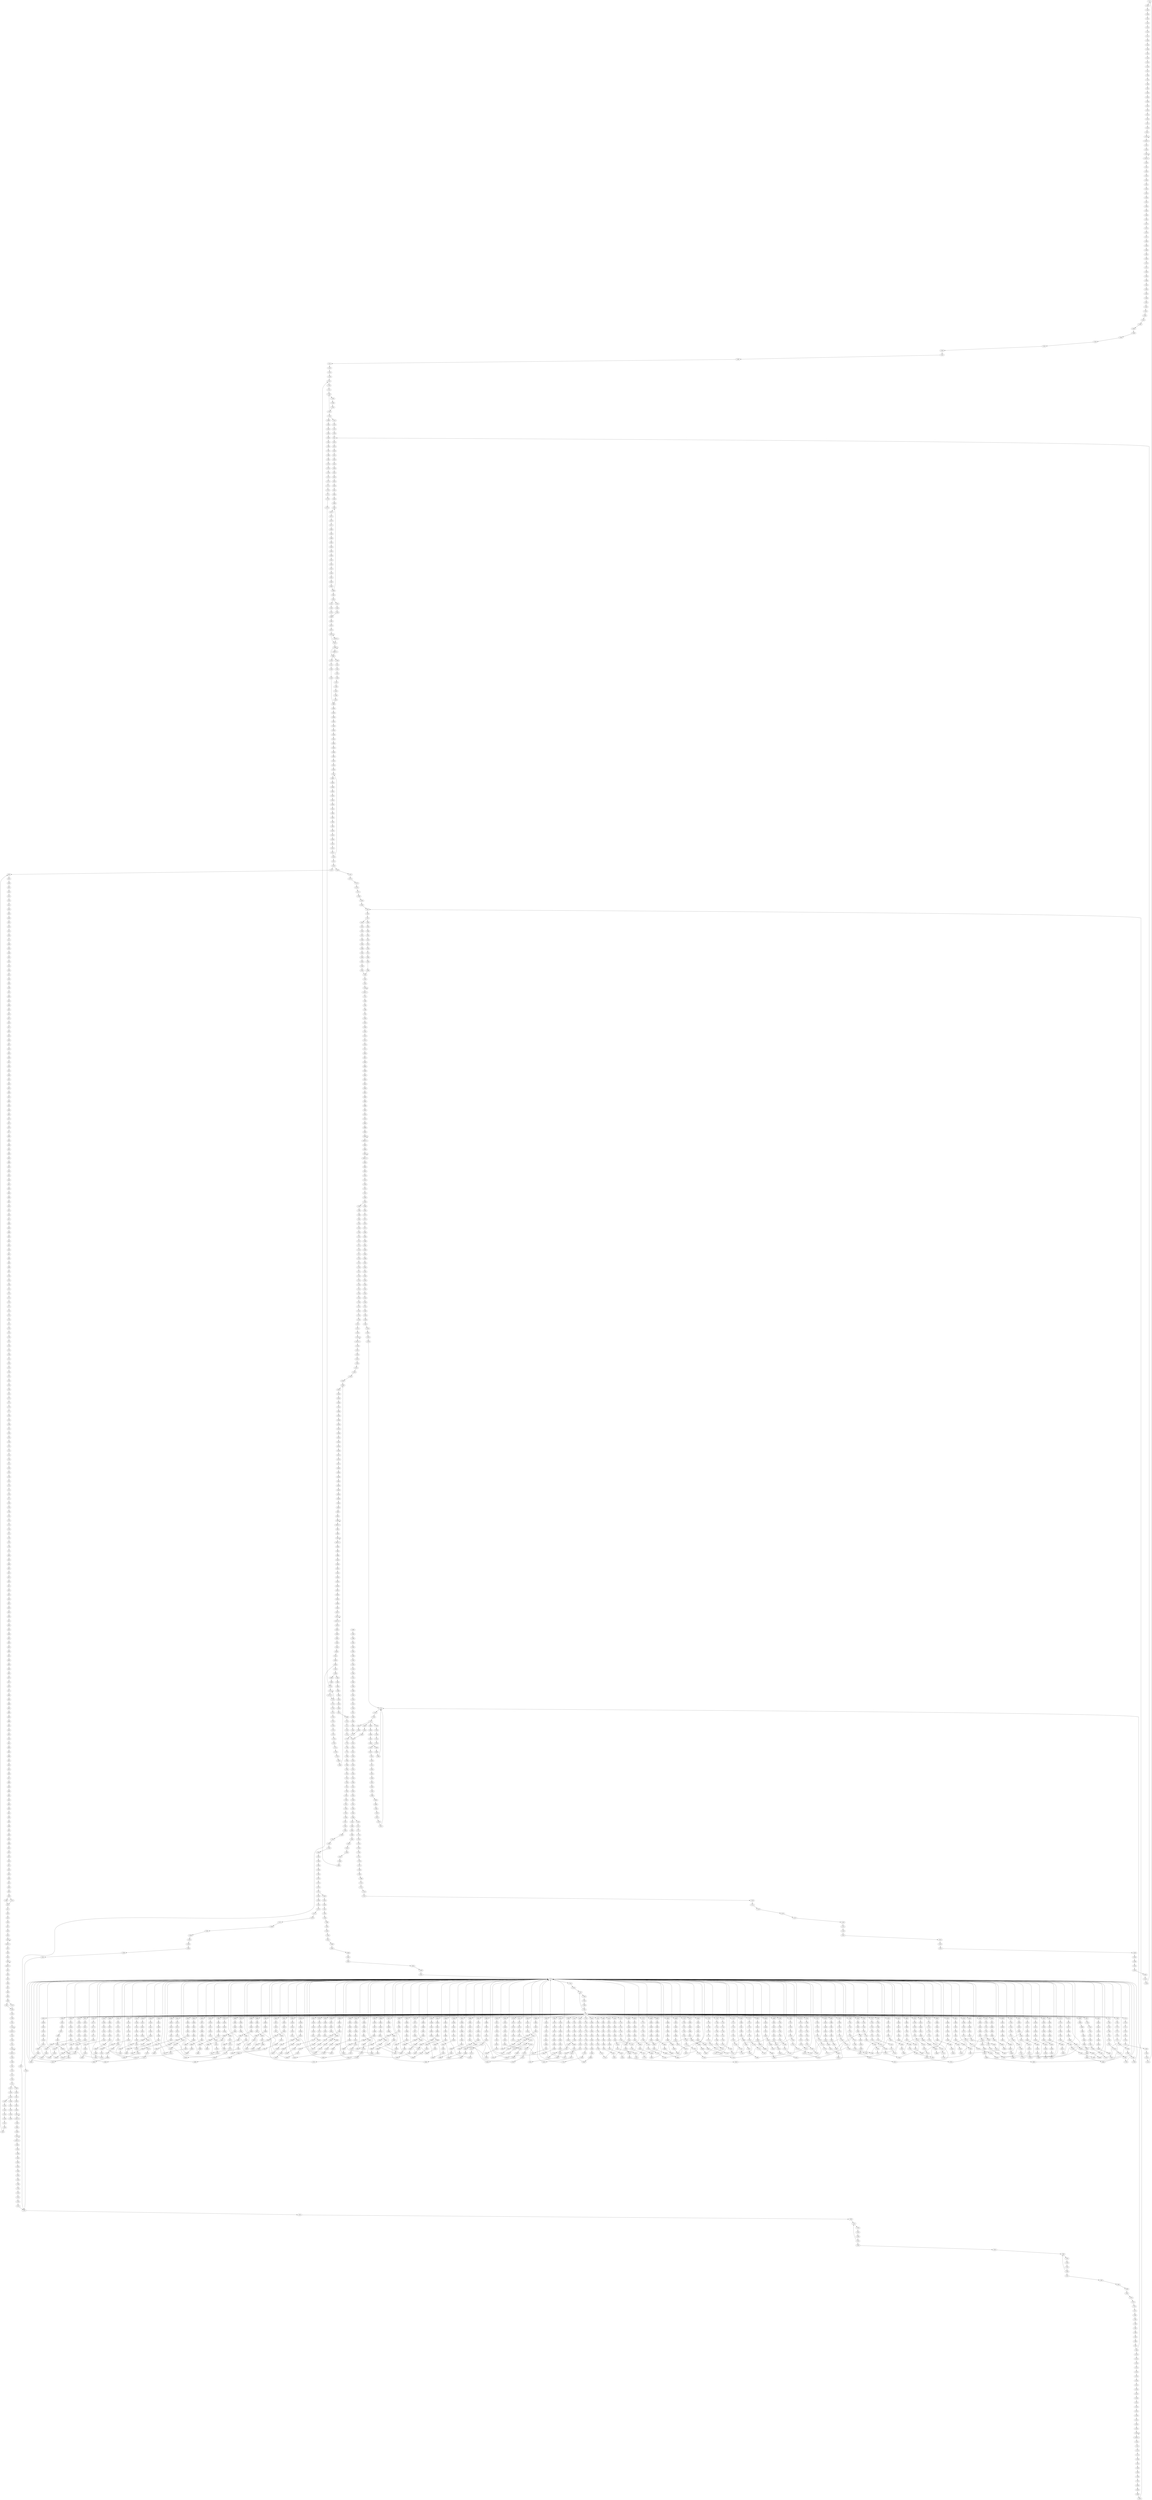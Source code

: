 digraph G {
"11aac" -> "11ab0"
"11ab0" -> "11ab4"
"11ab4" -> "11ab8"
"11ab8" -> "11abc"
"11abc" -> "11ac0"
"11ac0" -> "11ac4"
"11ac4" -> "11ac8"
"11ac8" -> "11acc"
"11acc" -> "11ad0"
"11ad0" -> "11ad4"
"11ad4" -> "11ad8"
"11ad8" -> "11adc"
"11adc" -> "11ae0"
"11ae0" -> "11ae4"
"11ae4" -> "11ae8"
"11ae8" -> "11aec"
"11aec" -> "11af0"
"11af0" -> "11af4"
"11af4" -> "11af8"
"11af8" -> "11afc"
"11afc" -> "11b00"
"11b00" -> "11b04"
"11b04" -> "11b08"
"11b08" -> "11b0c"
"11b0c" -> "11b10"
"11b10" -> "11b14"
"11b14" -> "11b18"
"11b18" -> "11b1c"
"11b1c" -> "11b20"
"11b20" -> "11b24"
"11b24" -> "11b28"
"11b28+2" -> "11b2c"
"11b28" -> "11b28"
"11b28" -> "11b28+2"
"11b2c" -> "11b30"
"11b30" -> "11b34"
"11b34+2" -> "11b38"
"11b34" -> "11b34"
"11b34" -> "11b34+2"
"11b38" -> "11b3c"
"11b3c" -> "11b40"
"11b40" -> "11b44"
"11b44" -> "11b48"
"11b48" -> "11b4c"
"11b4c" -> "11b50"
"11b50" -> "11b54"
"11b54" -> "11b58"
"11b58" -> "11b5c"
"11b5c" -> "11b60"
"11b60" -> "11b64"
"11b64" -> "11b68"
"11b68" -> "11b6c"
"11b6c" -> "11b70"
"11b70" -> "11b74"
"11b74" -> "11b78"
"11b78" -> "11b7c"
"11b7c" -> "11b80"
"11b80" -> "11b84"
"11b84" -> "11b88"
"11b88" -> "11b8c"
"11b8c" -> "11b90"
"11b90" -> "11e18"
"11c0c" -> "11c10"
"11c10" -> "11c14"
"11c14" -> "125e8"
"11c18" -> "11c1c"
"11c1c" -> "11c20"
"11c20" -> "11c24"
"11c24" -> "12420"
"11c28" -> "11c2c"
"11c2c" -> "17c1c"
"11c30" -> "11c34"
"11c34" -> "11c38"
"11c38" -> "11c3c"
"11c3c" -> "11c40"
"11c40" -> "125c0"
"11c44" -> "11c48"
"11c48" -> "15e2c"
"11c4c" -> "11c50"
"11c50" -> "11c54"
"11c54" -> "15d68"
"11c58" -> "11c5c"
"11c5c" -> "11c60"
"11c60" -> "11c64"
"11c64" -> "15d8c"
"11c68" -> "11c6c"
"11c6c" -> "12270"
"11c90" -> "11c94"
"11c94" -> "11c98"
"11c98" -> "11c9c"
"11c9c" -> "11ca0"
"11ca0+2" -> "11ca4"
"11ca0" -> "11ca0"
"11ca0" -> "11ca0+2"
"11ca4" -> "11ca8"
"11ca8" -> "11cac"
"11cac" -> "11cb0"
"11cb0+2" -> "11cb4"
"11cb0" -> "11cb0"
"11cb0" -> "11cb0+2"
"11cb4" -> "11cb8"
"11cb8" -> "11cbc"
"11cbc" -> "11cc0"
"11cc0" -> "11cc4"
"11cc4" -> "11cc8"
"11cc8" -> "11ccc"
"11ccc" -> "11e7c"
"11ccc" -> "11f00"
"11d80" -> "11d84"
"11d84" -> "11d88"
"11d88" -> "11d8c"
"11d8c" -> "11d90"
"11d90" -> "11d94"
"11d94" -> "11d98"
"11d98" -> "11d9c"
"11d9c" -> "11da0"
"11da0" -> "11da4"
"11da4" -> "11da8"
"11da8" -> "11dac"
"11dac" -> "11db0"
"11db0" -> "11db4"
"11db4" -> "11db8"
"11db8" -> "11dbc"
"11dbc" -> "11dc0"
"11dc0" -> "11dc4"
"11dc4" -> "11dc8"
"11dc8" -> "11dcc"
"11dcc" -> "11dd0"
"11dd0" -> "11dd4"
"11dd4" -> "11dd8"
"11dd8" -> "11ddc"
"11ddc" -> "177ec"
"11de0" -> "11de4"
"11de4" -> "11de8"
"11de8" -> "11dec"
"11dec" -> "11df0"
"11df0" -> "11df4"
"11df4" -> "11df8"
"11df8" -> "11dfc"
"11dfc" -> "11e00"
"11e00" -> "11e04"
"11e04" -> "15ecc"
"11e08" -> "11e0c"
"11e0c" -> "11e10"
"11e10" -> "11e14"
"11e14" -> "11aac"
"11e18" -> "1247c"
"11e1c" -> "11e20"
"11e20" -> "11e24"
"11e24" -> "11e28"
"11e28" -> "175c4"
"11e2c" -> "11e30"
"11e30" -> "11e34"
"11e34" -> "11e38"
"11e38" -> "15e2c"
"11e3c" -> "11e40"
"11e40" -> "11e44"
"11e44" -> "15d68"
"11e48" -> "11e4c"
"11e4c" -> "11e50"
"11e50" -> "11e54"
"11e54" -> "11e58"
"11e58" -> "11e5c"
"11e5c" -> "11e60"
"11e60" -> "11e64"
"11e64" -> "11e68"
"11e68" -> "11e6c"
"11e6c" -> "15d8c"
"11e70" -> "a590"
"11e74" -> "ee18"
"11e78" -> "11c90"
"11e7c" -> "11e80"
"11e80" -> "11e84"
"11e84" -> "11e88"
"11e84" -> "11ed8"
"11e88" -> "11e8c"
"11e8c" -> "11e90"
"11e90" -> "11e94"
"11e94" -> "11e98"
"11ed8" -> "11edc"
"11edc" -> "11ee0"
"11ee0" -> "11ee4"
"11ee4" -> "11ee8"
"11ee8" -> "11eec"
"11eec" -> "11ef0"
"11ef0" -> "11ef4"
"11ef4" -> "a590"
"11ef8" -> "ee18"
"11efc" -> "11c90"
"11f00" -> "12d18"
"11f04" -> "11f08"
"11f08" -> "11f0c"
"11f0c" -> "11f10"
"11f10" -> "11f14"
"11f14" -> "11f18"
"11f18" -> "11f1c"
"11f1c" -> "11f20"
"11f20" -> "11f24"
"11f24" -> "11f28"
"11f28" -> "11f2c"
"11f2c" -> "11f30"
"11f30" -> "11f34"
"11f34" -> "11f38"
"11f38" -> "11f3c"
"11f3c" -> "11f2c"
"11f3c" -> "11f40"
"11f40" -> "11f44"
"11f44" -> "11f48"
"11f48" -> "11f4c"
"11f4c" -> "11f50"
"11f50" -> "11f54"
"11f54" -> "11f58"
"11f58" -> "11f48"
"11f58" -> "11f5c"
"11f5c" -> "11f60"
"11f60" -> "11f64"
"11f64" -> "11f68"
"11f68" -> "11f6c"
"11f6c" -> "11f70"
"11f70" -> "11f74"
"11f74" -> "11f78"
"11f78" -> "11f7c"
"11f7c" -> "11f80"
"11f80" -> "11f84"
"11f84" -> "11f88"
"11f88" -> "11f8c"
"11f8c" -> "11f90"
"11f90" -> "11f94"
"11f94" -> "11f98"
"11f98" -> "11f9c"
"11f9c" -> "11fa0"
"11fa0" -> "11fa4"
"11fa0" -> "12220"
"11fa4" -> "11fa8"
"11fa8" -> "11fac"
"11fac" -> "11fb0"
"11fac" -> "120c0"
"11fb0" -> "11fb4"
"11fb4" -> "11fb8"
"11fb8" -> "11fbc"
"11fbc" -> "11fc0"
"11fc0" -> "11fc4"
"11fc4" -> "11fc8"
"11fc8" -> "11fcc"
"11fcc" -> "11fd0"
"11fd0" -> "11fd4"
"11fd4" -> "11fd8"
"11fd8" -> "11fdc"
"11fdc" -> "11fe0"
"11fe0" -> "11fe4"
"11fe4" -> "11fe8"
"11fe8+2" -> "11fec"
"11fe8" -> "11fe8"
"11fe8" -> "11fe8+2"
"11fec" -> "11ff0"
"11ff0" -> "11ff4"
"11ff4" -> "11ff8"
"11ff8" -> "11ffc"
"11ffc" -> "12000"
"12000" -> "12004"
"12004" -> "12008"
"12008" -> "1200c"
"1200c" -> "12010"
"12010" -> "12014"
"12014" -> "12018"
"12018" -> "1201c"
"1201c" -> "180c8"
"12020" -> "12024"
"12024" -> "12028"
"12028" -> "1202c"
"1202c" -> "1205c"
"1205c" -> "12060"
"12060" -> "12064"
"12064" -> "12068"
"12064" -> "120f0"
"12068" -> "1206c"
"1206c" -> "12070"
"12070" -> "12074"
"12074" -> "12078"
"12078" -> "1207c"
"1207c" -> "12080"
"12080" -> "12084"
"12084" -> "12088"
"12088" -> "1208c"
"1208c" -> "12090"
"12090" -> "12094"
"12094" -> "12098"
"12098" -> "1209c"
"1209c" -> "120a0"
"120a0" -> "1228c"
"120c0" -> "120c4"
"120c4" -> "120c8"
"120c8" -> "120cc"
"120cc" -> "120d0"
"120d0" -> "120d4"
"120d4" -> "120d8"
"120d8" -> "120dc"
"120dc" -> "120e0"
"120e0" -> "120e4"
"120e4" -> "120e8"
"120e8" -> "120ec"
"120ec" -> "11fdc"
"120f0" -> "120f4"
"120f4" -> "120f8"
"120f8" -> "120fc"
"120fc" -> "12100"
"12100" -> "12104"
"12104" -> "12108"
"12108" -> "1210c"
"1210c" -> "12110"
"12110" -> "12114"
"12114" -> "12118"
"12118" -> "1211c"
"1211c" -> "12120"
"12120" -> "12124"
"12124" -> "12128"
"12128" -> "1212c"
"1212c" -> "12130"
"12130" -> "12134"
"12134" -> "12138"
"12138" -> "1213c"
"1213c" -> "12140"
"12140" -> "12144"
"12144" -> "12148"
"12148" -> "1214c"
"1214c" -> "12150"
"12150" -> "12154"
"12154" -> "12158"
"12158" -> "1215c"
"1215c" -> "1231c"
"12220" -> "12224"
"12224" -> "12228"
"12228" -> "1222c"
"1222c" -> "12230"
"12230" -> "12234"
"12234" -> "12238"
"12238" -> "1223c"
"1223c" -> "12240"
"12240" -> "12244"
"12244" -> "12248"
"12248" -> "1224c"
"1224c" -> "12250"
"12250" -> "12254"
"12254" -> "12258"
"12258" -> "1225c"
"1225c" -> "12260"
"12260" -> "12264"
"12264" -> "12268"
"12268+2" -> "1226c"
"12268" -> "12268"
"12268" -> "12268+2"
"1226c" -> "11c0c"
"12270" -> "12274"
"12274" -> "12278"
"12278" -> "1227c"
"1227c" -> "12280"
"12280" -> "12284"
"12284" -> "12288"
"12288" -> "11fa4"
"1228c" -> "12290"
"12290" -> "12294"
"12294" -> "12298"
"12298" -> "1229c"
"1229c" -> "122a0"
"122a0" -> "122a4"
"122a4" -> "122a8"
"122a8" -> "122ac"
"122ac" -> "122b0"
"122b0" -> "122b4"
"122b4" -> "122b8"
"122b8" -> "122bc"
"122bc" -> "122c0"
"122c0" -> "12350"
"1231c" -> "12320"
"12320" -> "12324"
"12324+2" -> "12328"
"12324" -> "12324"
"12324" -> "12324+2"
"12328" -> "1232c"
"1232c" -> "12330"
"12330" -> "12334"
"12334" -> "12338"
"12338" -> "1233c"
"1233c" -> "12340"
"12340" -> "12344"
"12344" -> "12348"
"12348" -> "1b398"
"1234c" -> "11f20"
"12350" -> "12354"
"12354" -> "12358"
"12358" -> "17530"
"1235c" -> "12360"
"12360" -> "177ec"
"12364" -> "12368"
"12368" -> "1236c"
"1236c" -> "12370"
"12370" -> "12374"
"12374" -> "12378"
"12378" -> "1237c"
"1237c" -> "12380"
"12380" -> "12384"
"12384" -> "12388"
"12388" -> "1238c"
"1238c" -> "12390"
"12390" -> "12394"
"12394" -> "12398"
"12398" -> "1239c"
"1239c" -> "123a0"
"123a0" -> "11f20"
"12420" -> "12424"
"12424" -> "12428"
"12428" -> "1242c"
"1242c" -> "12430"
"12430" -> "12434"
"12434" -> "12438"
"12438" -> "1243c"
"1243c" -> "12440"
"12440" -> "12444"
"12444" -> "12448"
"12448" -> "1244c"
"1244c" -> "12450"
"12450" -> "12454"
"12454" -> "12458"
"12458" -> "1245c"
"1245c" -> "12460"
"12460" -> "12464"
"12464" -> "12468"
"12468" -> "11c28"
"12468" -> "126ac"
"1247c" -> "12480"
"12480" -> "12484"
"12484" -> "12488"
"12488" -> "1248c"
"1248c" -> "12490"
"12490" -> "12494"
"12494" -> "12498"
"12498" -> "1249c"
"1249c" -> "124a0"
"124a0" -> "124a4"
"124a4" -> "124a8"
"124a8" -> "124ac"
"124ac" -> "124b0"
"124b0" -> "124b4"
"124b4" -> "124b8"
"124b8" -> "124bc"
"124bc" -> "124c0"
"124c0" -> "124c4"
"124c4" -> "124c8"
"124c8" -> "124cc"
"124cc" -> "124d0"
"124d0" -> "11e1c"
"125c0" -> "125c4"
"125c4" -> "125c8"
"125c8" -> "125cc"
"125cc" -> "125d0"
"125d0" -> "125d4"
"125d4" -> "125d8"
"125d8" -> "125dc"
"125dc" -> "125e0"
"125e0" -> "125e4"
"125e4" -> "11c44"
"125e8" -> "125ec"
"125ec" -> "125f0"
"125f0" -> "125f4"
"125f4" -> "125f8"
"125f8" -> "125fc"
"125fc" -> "12600"
"12600" -> "12604"
"12604" -> "12608"
"12608" -> "1260c"
"1260c" -> "17530"
"12610" -> "12614"
"12614" -> "12618"
"12618" -> "1261c"
"1261c" -> "12620"
"12620" -> "12624"
"12624" -> "12628"
"12628" -> "1262c"
"1262c" -> "12630"
"12630" -> "1265c"
"1265c" -> "12660"
"12660" -> "12664"
"12664" -> "12668"
"12668" -> "1266c"
"1266c" -> "12670"
"12670" -> "12674"
"12674" -> "12678"
"12678" -> "1267c"
"1267c" -> "17530"
"12680" -> "12684"
"12684" -> "12688"
"12688" -> "1268c"
"1268c" -> "12690"
"12690" -> "12694"
"12694" -> "12698"
"12698" -> "1269c"
"1269c" -> "17530"
"126a0" -> "126a4"
"126a4" -> "126a8"
"126a8" -> "12420"
"126ac" -> "126b0"
"126b0" -> "126b4"
"126b4" -> "126b8"
"126b8" -> "126bc"
"126bc" -> "126c0"
"126c0" -> "126c4"
"126c4" -> "126c8"
"126c8" -> "126cc"
"126cc" -> "126d0"
"126d0" -> "126d4"
"126d4" -> "175c4"
"126d8" -> "126dc"
"126dc" -> "126e0"
"126e0" -> "126e4"
"126e4" -> "126e8"
"126e8" -> "126ec"
"126ec" -> "126f0"
"126f0" -> "126f4"
"126f4" -> "126f8"
"126f8" -> "126fc"
"126fc" -> "12700"
"12700" -> "12704"
"12704" -> "12708"
"12708" -> "1270c"
"1270c" -> "12710"
"12710" -> "12714"
"12714" -> "12718"
"12718" -> "1271c"
"1271c" -> "12720"
"12720" -> "12724"
"12724" -> "12728"
"12728" -> "1272c"
"1272c+2" -> "12730"
"1272c" -> "1272c"
"1272c" -> "1272c+2"
"1272c" -> "12730"
"12730" -> "12734"
"12734" -> "12738"
"12738" -> "1273c"
"1273c" -> "12740"
"12740" -> "12744"
"12744" -> "12748"
"12748" -> "1274c"
"1274c" -> "12750"
"12750" -> "12754"
"12754" -> "12758"
"12758" -> "1275c"
"1275c" -> "12760"
"12760" -> "12764"
"12764" -> "1289c"
"12894" -> "12898"
"12898" -> "12728"
"1289c" -> "128a0"
"128a0" -> "1b398"
"128a4" -> "128a8"
"128a8" -> "12894"
"128a8" -> "128ac"
"128ac" -> "128b0"
"128b0" -> "128b4"
"128b4" -> "128b8"
"128b8" -> "128bc"
"128bc" -> "128c0"
"128c0" -> "128c4"
"128c4" -> "128c8"
"128c8" -> "128cc"
"128cc" -> "128d0"
"128d0" -> "11c18"
"12d18" -> "12d1c"
"12d1c" -> "12d20"
"12d20" -> "12d24"
"12d24" -> "12d28"
"12d28" -> "12d2c"
"12d2c+2" -> "12d30"
"12d2c" -> "12d2c"
"12d2c" -> "12d2c+2"
"12d30" -> "12d34"
"12d34" -> "12d38"
"12d38" -> "12d3c"
"12d3c+2" -> "12d40"
"12d3c" -> "12d3c"
"12d3c" -> "12d3c+2"
"12d40" -> "12d44"
"12d44" -> "12d48"
"12d48" -> "12d4c"
"12d4c" -> "12d50"
"12d50" -> "12d54"
"12d54" -> "12d58"
"12d58" -> "12d5c"
"12d5c" -> "11f04"
"15d68" -> "15d6c"
"15d6c" -> "15d70"
"15d70" -> "15d74"
"15d74" -> "15d78"
"15d78+2" -> "15d7c"
"15d78" -> "15d78"
"15d78" -> "15d78+2"
"15d78" -> "15d7c"
"15d7c" -> "15d80"
"15d80+2" -> "15d84"
"15d80" -> "15d80"
"15d80" -> "15d80+2"
"15d80" -> "15d84"
"15d84" -> "11c58"
"15d84" -> "11e48"
"15d8c" -> "15d90"
"15d90" -> "15d94"
"15d94" -> "15d98"
"15d98" -> "15d9c"
"15d9c" -> "15da0"
"15da0" -> "15da4"
"15da4" -> "15da8"
"15da8" -> "15dac"
"15dac" -> "15db0"
"15db0" -> "15db4"
"15db4" -> "15db8"
"15db8" -> "15dbc"
"15dbc" -> "15dc0"
"15dc0" -> "15dc4"
"15dc4" -> "15dc8"
"15dc8" -> "15dcc"
"15dcc" -> "15dd0"
"15dd0" -> "15dd4"
"15dd4" -> "15dd8"
"15dd8" -> "15ddc"
"15ddc" -> "15de0"
"15de0" -> "15de4"
"15de4" -> "15de8"
"15de8" -> "15dec"
"15dec" -> "15df0"
"15df0" -> "15df4"
"15df4" -> "15df8"
"15df8" -> "15dfc"
"15dfc" -> "15e00"
"15e00" -> "15e04"
"15e04" -> "15e08"
"15e08" -> "15e0c"
"15e0c" -> "15e10"
"15e10" -> "15e14"
"15e14" -> "15e18"
"15e18" -> "15dcc"
"15e18" -> "15e1c"
"15e1c" -> "15e20"
"15e20" -> "11c68"
"15e20" -> "11e70"
"15e2c" -> "15e30"
"15e30" -> "15e34"
"15e34" -> "15e38"
"15e38" -> "15e3c"
"15e3c" -> "15e40"
"15e40" -> "15e44"
"15e44" -> "15e48"
"15e48" -> "15e4c"
"15e4c" -> "15e50"
"15e50" -> "15e54"
"15e54" -> "15e58"
"15e58" -> "15e5c"
"15e5c" -> "15e60"
"15e60" -> "15e64"
"15e64" -> "15e68"
"15e68" -> "15e6c"
"15e6c" -> "15e70"
"15e70" -> "15e74"
"15e74" -> "15e78"
"15e78" -> "15e7c"
"15e7c" -> "15e80"
"15e80" -> "15e84"
"15e84" -> "15e88"
"15e88" -> "15e8c"
"15e8c" -> "15e90"
"15e90" -> "15e94"
"15e94" -> "15e98"
"15e98" -> "15e9c"
"15e9c" -> "15ea0"
"15ea0" -> "15ea4"
"15ea4" -> "15ea8"
"15ea8" -> "15eac"
"15eac" -> "15eb0"
"15eb0" -> "15eb4"
"15eb4" -> "15eb8"
"15eb8" -> "15e6c"
"15eb8" -> "15ebc"
"15ebc" -> "15ec0"
"15ec0" -> "11c4c"
"15ec0" -> "11e3c"
"15ecc" -> "15ed0"
"15ed0" -> "15ed4"
"15ed4" -> "15ed8"
"15ed8" -> "15edc"
"15edc" -> "15ee0"
"15ee0" -> "15ee4"
"15ee4" -> "15ee8"
"15ee8" -> "15eec"
"15eec" -> "175a0"
"15ef0" -> "15ef4"
"15ef4" -> "15ef8"
"15ef8" -> "15efc"
"15efc" -> "15f00"
"15f00" -> "15f04"
"15f04" -> "15f08"
"15f08" -> "15f0c"
"15f0c" -> "15f10"
"15f10" -> "15f14"
"15f14" -> "175a0"
"15f18" -> "15f1c"
"15f1c" -> "15f20"
"15f20" -> "15f24"
"15f24" -> "15f28"
"15f28" -> "15f2c"
"15f2c" -> "15f30"
"15f30" -> "15f34"
"15f34" -> "15f38"
"15f38" -> "175a0"
"15f3c" -> "15f40"
"15f40" -> "15f44"
"15f44" -> "15f48"
"15f48" -> "15f4c"
"15f4c" -> "15f50"
"15f50" -> "15f54"
"15f54" -> "15f58"
"15f58" -> "15f5c"
"15f5c" -> "175a0"
"15f60" -> "15f64"
"15f64" -> "15f68"
"15f68" -> "15f6c"
"15f6c" -> "15f70"
"15f70" -> "15f74"
"15f74" -> "15f78"
"15f78" -> "15f7c"
"15f7c" -> "15f80"
"15f80" -> "175a0"
"15f84" -> "15f88"
"15f88" -> "15f8c"
"15f8c" -> "15f90"
"15f90" -> "15f94"
"15f94" -> "15f98"
"15f98" -> "15f9c"
"15f9c" -> "15fa0"
"15fa0" -> "175a0"
"15fa4" -> "15fa8"
"15fa8" -> "15fac"
"15fac" -> "15fb0"
"15fb0" -> "15fb4"
"15fb4" -> "15fb8"
"15fb8" -> "15fbc"
"15fbc" -> "15fc0"
"15fc0" -> "15fc4"
"15fc4" -> "15fc8"
"15fc8" -> "175a0"
"15fcc" -> "15fd0"
"15fd0" -> "15fd4"
"15fd4" -> "15fd8"
"15fd8" -> "15fdc"
"15fdc" -> "15fe0"
"15fe0" -> "15fe4"
"15fe4" -> "15fe8"
"15fe8" -> "15fec"
"15fec" -> "175a0"
"15ff0" -> "15ff4"
"15ff4" -> "15ff8"
"15ff8" -> "15ffc"
"15ffc" -> "16000"
"16000" -> "16004"
"16004" -> "16008"
"16008" -> "1600c"
"1600c" -> "175a0"
"16010" -> "16014"
"16014" -> "16018"
"16018" -> "1601c"
"1601c" -> "16020"
"16020" -> "16024"
"16024" -> "16028"
"16028" -> "1602c"
"1602c" -> "16030"
"16030" -> "175a0"
"16034" -> "16038"
"16038" -> "1603c"
"1603c" -> "16040"
"16040" -> "16044"
"16044" -> "16048"
"16048" -> "1604c"
"1604c" -> "16050"
"16050" -> "16054"
"16054" -> "175a0"
"16058" -> "1605c"
"1605c" -> "16060"
"16060" -> "16064"
"16064" -> "16068"
"16068" -> "1606c"
"1606c" -> "16070"
"16070" -> "16074"
"16074" -> "16078"
"16078" -> "175a0"
"1607c" -> "16080"
"16080" -> "16084"
"16084" -> "16088"
"16088" -> "1608c"
"1608c" -> "16090"
"16090" -> "16094"
"16094" -> "16098"
"16098" -> "1609c"
"1609c" -> "160a0"
"160a0" -> "175a0"
"160a4" -> "160a8"
"160a8" -> "160ac"
"160ac" -> "160b0"
"160b0" -> "160b4"
"160b4" -> "160b8"
"160b8" -> "160bc"
"160bc" -> "160c0"
"160c0" -> "160c4"
"160c4" -> "160c8"
"160c8" -> "175a0"
"160cc" -> "160d0"
"160d0" -> "160d4"
"160d4" -> "160d8"
"160d8" -> "160dc"
"160dc" -> "160e0"
"160e0" -> "160e4"
"160e4" -> "160e8"
"160e8" -> "160ec"
"160ec" -> "160f0"
"160f0" -> "175a0"
"160f4" -> "160f8"
"160f8" -> "160fc"
"160fc" -> "16100"
"16100" -> "16104"
"16104" -> "16108"
"16108" -> "1610c"
"1610c" -> "16110"
"16110" -> "16114"
"16114" -> "16118"
"16118" -> "175a0"
"1611c" -> "16120"
"16120" -> "16124"
"16124" -> "16128"
"16128" -> "1612c"
"1612c" -> "16130"
"16130" -> "16134"
"16134" -> "16138"
"16138" -> "1613c"
"1613c" -> "16140"
"16140" -> "175a0"
"16144" -> "16148"
"16148" -> "1614c"
"1614c" -> "16150"
"16150" -> "16154"
"16154" -> "16158"
"16158" -> "1615c"
"1615c" -> "16160"
"16160" -> "16164"
"16164" -> "16168"
"16168" -> "175a0"
"1616c" -> "16170"
"16170" -> "16174"
"16174" -> "16178"
"16178" -> "1617c"
"1617c" -> "16180"
"16180" -> "16184"
"16184" -> "16188"
"16188" -> "1618c"
"1618c" -> "16190"
"16190" -> "175a0"
"16194" -> "16198"
"16198" -> "1619c"
"1619c" -> "161a0"
"161a0" -> "161a4"
"161a4" -> "161a8"
"161a8" -> "161ac"
"161ac" -> "161b0"
"161b0" -> "161b4"
"161b4" -> "161b8"
"161b8" -> "175a0"
"161bc" -> "161c0"
"161c0" -> "161c4"
"161c4" -> "161c8"
"161c8" -> "161cc"
"161cc" -> "161d0"
"161d0" -> "161d4"
"161d4" -> "161d8"
"161d8" -> "161dc"
"161dc" -> "161e0"
"161e0" -> "175a0"
"161e4" -> "161e8"
"161e8" -> "161ec"
"161ec" -> "161f0"
"161f0" -> "161f4"
"161f4" -> "161f8"
"161f8" -> "161fc"
"161fc" -> "16200"
"16200" -> "16204"
"16204" -> "16208"
"16208" -> "175a0"
"1620c" -> "16210"
"16210" -> "16214"
"16214" -> "16218"
"16218" -> "1621c"
"1621c" -> "16220"
"16220" -> "16224"
"16224" -> "16228"
"16228" -> "1622c"
"1622c" -> "16230"
"16230" -> "175a0"
"16234" -> "16238"
"16238" -> "1623c"
"1623c" -> "16240"
"16240" -> "16244"
"16244" -> "16248"
"16248" -> "1624c"
"1624c" -> "16250"
"16250" -> "16254"
"16254" -> "16258"
"16258" -> "175a0"
"1625c" -> "16260"
"16260" -> "16264"
"16264" -> "16268"
"16268" -> "1626c"
"1626c" -> "16270"
"16270" -> "16274"
"16274" -> "16278"
"16278" -> "1627c"
"1627c" -> "16280"
"16280" -> "175a0"
"16284" -> "16288"
"16288" -> "1628c"
"1628c" -> "16290"
"16290" -> "16294"
"16294" -> "16298"
"16298" -> "1629c"
"1629c" -> "162a0"
"162a0" -> "162a4"
"162a4" -> "162a8"
"162a8" -> "175a0"
"162ac" -> "162b0"
"162b0" -> "162b4"
"162b4" -> "162b8"
"162b8" -> "162bc"
"162bc" -> "162c0"
"162c0" -> "162c4"
"162c4" -> "162c8"
"162c8" -> "162cc"
"162cc" -> "162d0"
"162d0" -> "175a0"
"162d4" -> "162d8"
"162d8" -> "162dc"
"162dc" -> "162e0"
"162e0" -> "162e4"
"162e4" -> "162e8"
"162e8" -> "162ec"
"162ec" -> "162f0"
"162f0" -> "162f4"
"162f4" -> "162f8"
"162f8" -> "175a0"
"162fc" -> "16300"
"16300" -> "16304"
"16304" -> "16308"
"16308" -> "1630c"
"1630c" -> "16310"
"16310" -> "16314"
"16314" -> "16318"
"16318" -> "1631c"
"1631c" -> "16320"
"16320" -> "175a0"
"16324" -> "16328"
"16328" -> "1632c"
"1632c" -> "16330"
"16330" -> "16334"
"16334" -> "16338"
"16338" -> "1633c"
"1633c" -> "16340"
"16340" -> "16344"
"16344" -> "16348"
"16348" -> "175a0"
"1634c" -> "16350"
"16350" -> "16354"
"16354" -> "16358"
"16358" -> "1635c"
"1635c" -> "16360"
"16360" -> "16364"
"16364" -> "16368"
"16368" -> "1636c"
"1636c" -> "16370"
"16370" -> "175a0"
"16374" -> "16378"
"16378" -> "1637c"
"1637c" -> "16380"
"16380" -> "16384"
"16384" -> "16388"
"16388" -> "1638c"
"1638c" -> "16390"
"16390" -> "16394"
"16394" -> "16398"
"16398" -> "175a0"
"1639c" -> "163a0"
"163a0" -> "163a4"
"163a4" -> "163a8"
"163a8" -> "163ac"
"163ac" -> "163b0"
"163b0" -> "163b4"
"163b4" -> "163b8"
"163b8" -> "163bc"
"163bc" -> "163c0"
"163c0" -> "175a0"
"163c4" -> "163c8"
"163c8" -> "163cc"
"163cc" -> "163d0"
"163d0" -> "163d4"
"163d4" -> "163d8"
"163d8" -> "163dc"
"163dc" -> "163e0"
"163e0" -> "163e4"
"163e4" -> "163e8"
"163e8" -> "163ec"
"163ec" -> "175a0"
"163f0" -> "163f4"
"163f4" -> "163f8"
"163f8" -> "163fc"
"163fc" -> "16400"
"16400" -> "16404"
"16404" -> "16408"
"16408" -> "1640c"
"1640c" -> "16410"
"16410" -> "16414"
"16414" -> "16418"
"16418" -> "175a0"
"1641c" -> "16420"
"16420" -> "16424"
"16424" -> "16428"
"16428" -> "1642c"
"1642c" -> "16430"
"16430" -> "16434"
"16434" -> "16438"
"16438" -> "1643c"
"1643c" -> "16440"
"16440" -> "175a0"
"16444" -> "16448"
"16448" -> "1644c"
"1644c" -> "16450"
"16450" -> "16454"
"16454" -> "16458"
"16458" -> "1645c"
"1645c" -> "16460"
"16460" -> "16464"
"16464" -> "16468"
"16468" -> "1646c"
"1646c" -> "175a0"
"16470" -> "16474"
"16474" -> "16478"
"16478" -> "1647c"
"1647c" -> "16480"
"16480" -> "16484"
"16484" -> "16488"
"16488" -> "1648c"
"1648c" -> "16490"
"16490" -> "16494"
"16494" -> "175a0"
"16498" -> "1649c"
"1649c" -> "164a0"
"164a0" -> "164a4"
"164a4" -> "164a8"
"164a8" -> "164ac"
"164ac" -> "164b0"
"164b0" -> "164b4"
"164b4" -> "164b8"
"164b8" -> "164bc"
"164bc" -> "164c0"
"164c0" -> "175a0"
"164c4" -> "164c8"
"164c8" -> "164cc"
"164cc" -> "164d0"
"164d0" -> "164d4"
"164d4" -> "164d8"
"164d8" -> "164dc"
"164dc" -> "164e0"
"164e0" -> "164e4"
"164e4" -> "164e8"
"164e8" -> "175a0"
"164ec" -> "164f0"
"164f0" -> "164f4"
"164f4" -> "164f8"
"164f8" -> "164fc"
"164fc" -> "16500"
"16500" -> "16504"
"16504" -> "16508"
"16508" -> "1650c"
"1650c" -> "16510"
"16510" -> "16514"
"16514" -> "175a0"
"16518" -> "1651c"
"1651c" -> "16520"
"16520" -> "16524"
"16524" -> "16528"
"16528" -> "1652c"
"1652c" -> "16530"
"16530" -> "16534"
"16534" -> "16538"
"16538" -> "1653c"
"1653c" -> "175a0"
"16540" -> "16544"
"16544" -> "16548"
"16548" -> "1654c"
"1654c" -> "16550"
"16550" -> "16554"
"16554" -> "16558"
"16558" -> "1655c"
"1655c" -> "16560"
"16560" -> "16564"
"16564" -> "16568"
"16568" -> "175a0"
"1656c" -> "16570"
"16570" -> "16574"
"16574" -> "16578"
"16578" -> "1657c"
"1657c" -> "16580"
"16580" -> "16584"
"16584" -> "16588"
"16588" -> "1658c"
"1658c" -> "16590"
"16590" -> "175a0"
"16594" -> "16598"
"16598" -> "1659c"
"1659c" -> "165a0"
"165a0" -> "165a4"
"165a4" -> "165a8"
"165a8" -> "165ac"
"165ac" -> "165b0"
"165b0" -> "165b4"
"165b4" -> "165b8"
"165b8" -> "165bc"
"165bc" -> "175a0"
"165c0" -> "165c4"
"165c4" -> "165c8"
"165c8" -> "165cc"
"165cc" -> "165d0"
"165d0" -> "165d4"
"165d4" -> "165d8"
"165d8" -> "165dc"
"165dc" -> "165e0"
"165e0" -> "165e4"
"165e4" -> "175a0"
"165e8" -> "165ec"
"165ec" -> "165f0"
"165f0" -> "165f4"
"165f4" -> "165f8"
"165f8" -> "165fc"
"165fc" -> "16600"
"16600" -> "16604"
"16604" -> "16608"
"16608" -> "1660c"
"1660c" -> "16610"
"16610" -> "175a0"
"16614" -> "16618"
"16618" -> "1661c"
"1661c" -> "16620"
"16620" -> "16624"
"16624" -> "16628"
"16628" -> "1662c"
"1662c" -> "16630"
"16630" -> "16634"
"16634" -> "16638"
"16638" -> "175a0"
"1663c" -> "16640"
"16640" -> "16644"
"16644" -> "16648"
"16648" -> "1664c"
"1664c" -> "16650"
"16650" -> "16654"
"16654" -> "16658"
"16658" -> "1665c"
"1665c" -> "16660"
"16660" -> "16664"
"16664" -> "175a0"
"16668" -> "1666c"
"1666c" -> "16670"
"16670" -> "16674"
"16674" -> "16678"
"16678" -> "1667c"
"1667c" -> "16680"
"16680" -> "16684"
"16684" -> "16688"
"16688" -> "1668c"
"1668c" -> "175a0"
"16690" -> "16694"
"16694" -> "16698"
"16698" -> "1669c"
"1669c" -> "166a0"
"166a0" -> "166a4"
"166a4" -> "166a8"
"166a8" -> "166ac"
"166ac" -> "166b0"
"166b0" -> "166b4"
"166b4" -> "166b8"
"166b8" -> "175a0"
"166bc" -> "166c0"
"166c0" -> "166c4"
"166c4" -> "166c8"
"166c8" -> "166cc"
"166cc" -> "166d0"
"166d0" -> "166d4"
"166d4" -> "166d8"
"166d8" -> "166dc"
"166dc" -> "166e0"
"166e0" -> "175a0"
"166e4" -> "166e8"
"166e8" -> "166ec"
"166ec" -> "166f0"
"166f0" -> "166f4"
"166f4" -> "166f8"
"166f8" -> "166fc"
"166fc" -> "16700"
"16700" -> "16704"
"16704" -> "16708"
"16708" -> "1670c"
"1670c" -> "175a0"
"16710" -> "16714"
"16714" -> "16718"
"16718" -> "1671c"
"1671c" -> "16720"
"16720" -> "16724"
"16724" -> "16728"
"16728" -> "1672c"
"1672c" -> "16730"
"16730" -> "16734"
"16734" -> "175a0"
"16738" -> "1673c"
"1673c" -> "16740"
"16740" -> "16744"
"16744" -> "16748"
"16748" -> "1674c"
"1674c" -> "16750"
"16750" -> "16754"
"16754" -> "16758"
"16758" -> "1675c"
"1675c" -> "16760"
"16760" -> "175a0"
"16764" -> "16768"
"16768" -> "1676c"
"1676c" -> "16770"
"16770" -> "16774"
"16774" -> "16778"
"16778" -> "1677c"
"1677c" -> "16780"
"16780" -> "16784"
"16784" -> "16788"
"16788" -> "175a0"
"1678c" -> "16790"
"16790" -> "16794"
"16794" -> "16798"
"16798" -> "1679c"
"1679c" -> "167a0"
"167a0" -> "167a4"
"167a4" -> "167a8"
"167a8" -> "167ac"
"167ac" -> "167b0"
"167b0" -> "167b4"
"167b4" -> "175a0"
"167b8" -> "167bc"
"167bc" -> "167c0"
"167c0" -> "167c4"
"167c4" -> "167c8"
"167c8" -> "167cc"
"167cc" -> "167d0"
"167d0" -> "167d4"
"167d4" -> "167d8"
"167d8" -> "175a0"
"167dc" -> "167e0"
"167e0" -> "167e4"
"167e4" -> "167e8"
"167e8" -> "167ec"
"167ec" -> "167f0"
"167f0" -> "167f4"
"167f4" -> "167f8"
"167f8" -> "167fc"
"167fc" -> "16800"
"16800" -> "16804"
"16804" -> "175a0"
"16808" -> "1680c"
"1680c" -> "16810"
"16810" -> "16814"
"16814" -> "16818"
"16818" -> "1681c"
"1681c" -> "16820"
"16820" -> "16824"
"16824" -> "175a0"
"16828" -> "1682c"
"1682c" -> "16830"
"16830" -> "16834"
"16834" -> "16838"
"16838" -> "1683c"
"1683c" -> "16840"
"16840" -> "16844"
"16844" -> "16848"
"16848" -> "1684c"
"1684c" -> "175a0"
"16850" -> "16854"
"16854" -> "16858"
"16858" -> "1685c"
"1685c" -> "16860"
"16860" -> "16864"
"16864" -> "16868"
"16868" -> "1686c"
"1686c" -> "16870"
"16870" -> "175a0"
"16874" -> "16878"
"16878" -> "1687c"
"1687c" -> "16880"
"16880" -> "16884"
"16884" -> "16888"
"16888" -> "1688c"
"1688c" -> "16890"
"16890" -> "16894"
"16894" -> "175a0"
"16898" -> "1689c"
"1689c" -> "168a0"
"168a0" -> "168a4"
"168a4" -> "168a8"
"168a8" -> "168ac"
"168ac" -> "168b0"
"168b0" -> "168b4"
"168b4" -> "175a0"
"168b8" -> "168bc"
"168bc" -> "168c0"
"168c0" -> "168c4"
"168c4" -> "168c8"
"168c8" -> "168cc"
"168cc" -> "168d0"
"168d0" -> "168d4"
"168d4" -> "168d8"
"168d8" -> "175a0"
"168dc" -> "168e0"
"168e0" -> "168e4"
"168e4" -> "168e8"
"168e8" -> "168ec"
"168ec" -> "168f0"
"168f0" -> "168f4"
"168f4" -> "168f8"
"168f8" -> "175a0"
"168fc" -> "16900"
"16900" -> "16904"
"16904" -> "16908"
"16908" -> "1690c"
"1690c" -> "16910"
"16910" -> "16914"
"16914" -> "16918"
"16918" -> "175a0"
"1691c" -> "16920"
"16920" -> "16924"
"16924" -> "16928"
"16928" -> "1692c"
"1692c" -> "16930"
"16930" -> "16934"
"16934" -> "16938"
"16938" -> "175a0"
"1693c" -> "16940"
"16940" -> "16944"
"16944" -> "16948"
"16948" -> "1694c"
"1694c" -> "16950"
"16950" -> "16954"
"16954" -> "16958"
"16958" -> "1695c"
"1695c" -> "175a0"
"16960" -> "16964"
"16964" -> "16968"
"16968" -> "1696c"
"1696c" -> "16970"
"16970" -> "16974"
"16974" -> "16978"
"16978" -> "1697c"
"1697c" -> "175a0"
"16980" -> "16984"
"16984" -> "16988"
"16988" -> "1698c"
"1698c" -> "16990"
"16990" -> "16994"
"16994" -> "16998"
"16998" -> "1699c"
"1699c" -> "169a0"
"169a0" -> "175a0"
"169a4" -> "169a8"
"169a8" -> "169ac"
"169ac" -> "169b0"
"169b0" -> "169b4"
"169b4" -> "169b8"
"169b8" -> "169bc"
"169bc" -> "169c0"
"169c0" -> "169c4"
"169c4" -> "175a0"
"169c8" -> "169cc"
"169cc" -> "169d0"
"169d0" -> "169d4"
"169d4" -> "169d8"
"169d8" -> "169dc"
"169dc" -> "169e0"
"169e0" -> "169e4"
"169e4" -> "175a0"
"169e8" -> "169ec"
"169ec" -> "169f0"
"169f0" -> "169f4"
"169f4" -> "169f8"
"169f8" -> "169fc"
"169fc" -> "16a00"
"16a00" -> "16a04"
"16a04" -> "16a08"
"16a08" -> "175a0"
"16a0c" -> "16a10"
"16a10" -> "16a14"
"16a14" -> "16a18"
"16a18" -> "16a1c"
"16a1c" -> "16a20"
"16a20" -> "16a24"
"16a24" -> "16a28"
"16a28" -> "16a2c"
"16a2c" -> "175a0"
"16a30" -> "16a34"
"16a34" -> "16a38"
"16a38" -> "16a3c"
"16a3c" -> "16a40"
"16a40" -> "16a44"
"16a44" -> "16a48"
"16a48" -> "16a4c"
"16a4c" -> "175a0"
"16a50" -> "16a54"
"16a54" -> "16a58"
"16a58" -> "16a5c"
"16a5c" -> "16a60"
"16a60" -> "16a64"
"16a64" -> "16a68"
"16a68" -> "16a6c"
"16a6c" -> "16a70"
"16a70" -> "175a0"
"16a74" -> "16a78"
"16a78" -> "16a7c"
"16a7c" -> "16a80"
"16a80" -> "16a84"
"16a84" -> "16a88"
"16a88" -> "16a8c"
"16a8c" -> "16a90"
"16a90" -> "16a94"
"16a94" -> "16a98"
"16a98" -> "175a0"
"16a9c" -> "16aa0"
"16aa0" -> "16aa4"
"16aa4" -> "16aa8"
"16aa8" -> "16aac"
"16aac" -> "16ab0"
"16ab0" -> "16ab4"
"16ab4" -> "16ab8"
"16ab8" -> "16abc"
"16abc" -> "16ac0"
"16ac0" -> "175a0"
"16ac4" -> "16ac8"
"16ac8" -> "16acc"
"16acc" -> "16ad0"
"16ad0" -> "16ad4"
"16ad4" -> "16ad8"
"16ad8" -> "16adc"
"16adc" -> "16ae0"
"16ae0" -> "16ae4"
"16ae4" -> "175a0"
"16ae8" -> "16aec"
"16aec" -> "16af0"
"16af0" -> "16af4"
"16af4" -> "16af8"
"16af8" -> "16afc"
"16afc" -> "16b00"
"16b00" -> "16b04"
"16b04" -> "16b08"
"16b08" -> "175a0"
"16b0c" -> "16b10"
"16b10" -> "16b14"
"16b14" -> "16b18"
"16b18" -> "16b1c"
"16b1c" -> "16b20"
"16b20" -> "16b24"
"16b24" -> "16b28"
"16b28" -> "16b2c"
"16b2c" -> "175a0"
"16b30" -> "16b34"
"16b34" -> "16b38"
"16b38" -> "16b3c"
"16b3c" -> "16b40"
"16b40" -> "16b44"
"16b44" -> "16b48"
"16b48" -> "16b4c"
"16b4c" -> "16b50"
"16b50" -> "175a0"
"16b54" -> "16b58"
"16b58" -> "16b5c"
"16b5c" -> "16b60"
"16b60" -> "16b64"
"16b64" -> "16b68"
"16b68" -> "16b6c"
"16b6c" -> "16b70"
"16b70" -> "16b74"
"16b74" -> "175a0"
"16b78" -> "16b7c"
"16b7c" -> "16b80"
"16b80" -> "16b84"
"16b84" -> "16b88"
"16b88" -> "16b8c"
"16b8c" -> "16b90"
"16b90" -> "16b94"
"16b94" -> "16b98"
"16b98" -> "175a0"
"16b9c" -> "16ba0"
"16ba0" -> "16ba4"
"16ba4" -> "16ba8"
"16ba8" -> "16bac"
"16bac" -> "16bb0"
"16bb0" -> "16bb4"
"16bb4" -> "16bb8"
"16bb8" -> "16bbc"
"16bbc" -> "175a0"
"16bc0" -> "16bc4"
"16bc4" -> "16bc8"
"16bc8" -> "16bcc"
"16bcc" -> "16bd0"
"16bd0" -> "16bd4"
"16bd4" -> "16bd8"
"16bd8" -> "16bdc"
"16bdc" -> "16be0"
"16be0" -> "175a0"
"16be4" -> "16be8"
"16be8" -> "16bec"
"16bec" -> "16bf0"
"16bf0" -> "16bf4"
"16bf4" -> "16bf8"
"16bf8" -> "16bfc"
"16bfc" -> "16c00"
"16c00" -> "16c04"
"16c04" -> "175a0"
"16c08" -> "16c0c"
"16c0c" -> "16c10"
"16c10" -> "16c14"
"16c14" -> "16c18"
"16c18" -> "16c1c"
"16c1c" -> "16c20"
"16c20" -> "16c24"
"16c24" -> "16c28"
"16c28" -> "16c2c"
"16c2c" -> "175a0"
"16c30" -> "16c34"
"16c34" -> "16c38"
"16c38" -> "16c3c"
"16c3c" -> "16c40"
"16c40" -> "16c44"
"16c44" -> "16c48"
"16c48" -> "16c4c"
"16c4c" -> "16c50"
"16c50" -> "16c54"
"16c54" -> "175a0"
"16c58" -> "16c5c"
"16c5c" -> "16c60"
"16c60" -> "16c64"
"16c64" -> "16c68"
"16c68" -> "16c6c"
"16c6c" -> "16c70"
"16c70" -> "16c74"
"16c74" -> "16c78"
"16c78" -> "16c7c"
"16c7c" -> "16c80"
"16c80" -> "175a0"
"16c84" -> "16c88"
"16c88" -> "16c8c"
"16c8c" -> "16c90"
"16c90" -> "16c94"
"16c94" -> "16c98"
"16c98" -> "16c9c"
"16c9c" -> "16ca0"
"16ca0" -> "16ca4"
"16ca4" -> "175a0"
"16ca8" -> "16cac"
"16cac" -> "16cb0"
"16cb0" -> "16cb4"
"16cb4" -> "16cb8"
"16cb8" -> "16cbc"
"16cbc" -> "16cc0"
"16cc0" -> "16cc4"
"16cc4" -> "16cc8"
"16cc8" -> "16ccc"
"16ccc" -> "175a0"
"16cd0" -> "16cd4"
"16cd4" -> "16cd8"
"16cd8" -> "16cdc"
"16cdc" -> "16ce0"
"16ce0" -> "16ce4"
"16ce4" -> "16ce8"
"16ce8" -> "16cec"
"16cec" -> "16cf0"
"16cf0" -> "175a0"
"16cf4" -> "16cf8"
"16cf8" -> "16cfc"
"16cfc" -> "16d00"
"16d00" -> "16d04"
"16d04" -> "16d08"
"16d08" -> "16d0c"
"16d0c" -> "16d10"
"16d10" -> "16d14"
"16d14" -> "175a0"
"16d18" -> "16d1c"
"16d1c" -> "16d20"
"16d20" -> "16d24"
"16d24" -> "16d28"
"16d28" -> "16d2c"
"16d2c" -> "16d30"
"16d30" -> "16d34"
"16d34" -> "16d38"
"16d38" -> "16d3c"
"16d3c" -> "175a0"
"16d40" -> "16d44"
"16d44" -> "16d48"
"16d48" -> "16d4c"
"16d4c" -> "16d50"
"16d50" -> "16d54"
"16d54" -> "16d58"
"16d58" -> "16d5c"
"16d5c" -> "16d60"
"16d60" -> "16d64"
"16d64" -> "175a0"
"16d68" -> "16d6c"
"16d6c" -> "16d70"
"16d70" -> "16d74"
"16d74" -> "16d78"
"16d78" -> "16d7c"
"16d7c" -> "16d80"
"16d80" -> "16d84"
"16d84" -> "16d88"
"16d88" -> "16d8c"
"16d8c" -> "16d90"
"16d90" -> "175a0"
"16d94" -> "16d98"
"16d98" -> "16d9c"
"16d9c" -> "16da0"
"16da0" -> "16da4"
"16da4" -> "16da8"
"16da8" -> "16dac"
"16dac" -> "16db0"
"16db0" -> "16db4"
"16db4" -> "175a0"
"16db8" -> "16dbc"
"16dbc" -> "16dc0"
"16dc0" -> "16dc4"
"16dc4" -> "16dc8"
"16dc8" -> "16dcc"
"16dcc" -> "16dd0"
"16dd0" -> "16dd4"
"16dd4" -> "16dd8"
"16dd8" -> "16ddc"
"16ddc" -> "16de0"
"16de0" -> "175a0"
"16de4" -> "16de8"
"16de8" -> "16dec"
"16dec" -> "16df0"
"16df0" -> "16df4"
"16df4" -> "16df8"
"16df8" -> "16dfc"
"16dfc" -> "16e00"
"16e00" -> "16e04"
"16e04" -> "175a0"
"16e08" -> "16e0c"
"16e0c" -> "16e10"
"16e10" -> "16e14"
"16e14" -> "16e18"
"16e18" -> "16e1c"
"16e1c" -> "16e20"
"16e20" -> "16e24"
"16e24" -> "16e28"
"16e28" -> "16e2c"
"16e2c" -> "175a0"
"16e30" -> "16e34"
"16e34" -> "16e38"
"16e38" -> "16e3c"
"16e3c" -> "16e40"
"16e40" -> "16e44"
"16e44" -> "16e48"
"16e48" -> "16e4c"
"16e4c" -> "16e50"
"16e50" -> "16e54"
"16e54" -> "175a0"
"16e58" -> "16e5c"
"16e5c" -> "16e60"
"16e60" -> "16e64"
"16e64" -> "16e68"
"16e68" -> "16e6c"
"16e6c" -> "16e70"
"16e70" -> "16e74"
"16e74" -> "16e78"
"16e78" -> "175a0"
"16e7c" -> "16e80"
"16e80" -> "16e84"
"16e84" -> "16e88"
"16e88" -> "16e8c"
"16e8c" -> "16e90"
"16e90" -> "16e94"
"16e94" -> "16e98"
"16e98" -> "16e9c"
"16e9c" -> "175a0"
"16ea0" -> "16ea4"
"16ea4" -> "16ea8"
"16ea8" -> "16eac"
"16eac" -> "16eb0"
"16eb0" -> "16eb4"
"16eb4" -> "16eb8"
"16eb8" -> "16ebc"
"16ebc" -> "16ec0"
"16ec0" -> "175a0"
"16ec4" -> "16ec8"
"16ec8" -> "16ecc"
"16ecc" -> "16ed0"
"16ed0" -> "16ed4"
"16ed4" -> "16ed8"
"16ed8" -> "170f0"
"170f0" -> "170f4"
"170f4" -> "170f8"
"170f8" -> "170fc"
"170fc" -> "175a0"
"17100" -> "17104"
"17104" -> "17108"
"17108" -> "1710c"
"1710c" -> "17110"
"17110" -> "17114"
"17114" -> "17118"
"17118" -> "1711c"
"1711c" -> "17120"
"17120" -> "175a0"
"17124" -> "17128"
"17128" -> "1712c"
"1712c" -> "17130"
"17130" -> "17134"
"17134" -> "17138"
"17138" -> "1713c"
"1713c" -> "17140"
"17140" -> "17144"
"17144" -> "17148"
"17148" -> "175a0"
"1714c" -> "17150"
"17150" -> "17154"
"17154" -> "17158"
"17158" -> "1715c"
"1715c" -> "17160"
"17160" -> "17164"
"17164" -> "17168"
"17168" -> "1716c"
"1716c" -> "17170"
"17170" -> "175a0"
"17174" -> "17178"
"17178" -> "1717c"
"1717c" -> "17180"
"17180" -> "17184"
"17184" -> "17188"
"17188" -> "1718c"
"1718c" -> "17190"
"17190" -> "17194"
"17194" -> "17198"
"17198" -> "175a0"
"1719c" -> "171a0"
"171a0" -> "171a4"
"171a4" -> "171a8"
"171a8" -> "171ac"
"171ac" -> "171b0"
"171b0" -> "171b4"
"171b4" -> "171b8"
"171b8" -> "171bc"
"171bc" -> "175a0"
"171c0" -> "171c4"
"171c4" -> "171c8"
"171c8" -> "171cc"
"171cc" -> "171d0"
"171d0" -> "171d4"
"171d4" -> "171d8"
"171d8" -> "171dc"
"171dc" -> "171e0"
"171e0" -> "175a0"
"171e4" -> "171e8"
"171e8" -> "171ec"
"171ec" -> "171f0"
"171f0" -> "171f4"
"171f4" -> "171f8"
"171f8" -> "171fc"
"171fc" -> "17200"
"17200" -> "17204"
"17204" -> "17208"
"17208" -> "1720c"
"1720c" -> "175a0"
"17210" -> "17214"
"17214" -> "17218"
"17218" -> "1721c"
"1721c" -> "17220"
"17220" -> "17224"
"17224" -> "17228"
"17228" -> "1722c"
"1722c" -> "17230"
"17230" -> "175a0"
"17234" -> "17238"
"17238" -> "1723c"
"1723c" -> "17240"
"17240" -> "17244"
"17244" -> "17248"
"17248" -> "1724c"
"1724c" -> "17250"
"17250" -> "17254"
"17254" -> "17258"
"17258" -> "175a0"
"1725c" -> "17260"
"17260" -> "17264"
"17264" -> "17268"
"17268" -> "1726c"
"1726c" -> "17270"
"17270" -> "17274"
"17274" -> "17278"
"17278" -> "1727c"
"1727c" -> "175a0"
"17280" -> "17284"
"17284" -> "17288"
"17288" -> "1728c"
"1728c" -> "17290"
"17290" -> "17294"
"17294" -> "17298"
"17298" -> "1729c"
"1729c" -> "172a0"
"172a0" -> "175a0"
"172a4" -> "172a8"
"172a8" -> "172ac"
"172ac" -> "172b0"
"172b0" -> "172b4"
"172b4" -> "172b8"
"172b8" -> "172bc"
"172bc" -> "172c0"
"172c0" -> "172c4"
"172c4" -> "172c8"
"172c8" -> "175a0"
"172cc" -> "172d0"
"172d0" -> "172d4"
"172d4" -> "172d8"
"172d8" -> "172dc"
"172dc" -> "172e0"
"172e0" -> "172e4"
"172e4" -> "172e8"
"172e8" -> "172ec"
"172ec" -> "172f0"
"172f0" -> "172f4"
"172f4" -> "175a0"
"172f8" -> "172fc"
"172fc" -> "17300"
"17300" -> "17304"
"17304" -> "17308"
"17308" -> "1730c"
"1730c" -> "17310"
"17310" -> "17314"
"17314" -> "17318"
"17318" -> "175a0"
"1731c" -> "17320"
"17320" -> "17324"
"17324" -> "17328"
"17328" -> "1732c"
"1732c" -> "17330"
"17330" -> "17334"
"17334" -> "17338"
"17338" -> "1733c"
"1733c" -> "17340"
"17340" -> "175a0"
"17344" -> "17348"
"17348" -> "1734c"
"1734c" -> "17350"
"17350" -> "17354"
"17354" -> "17358"
"17358" -> "1735c"
"1735c" -> "17360"
"17360" -> "17364"
"17364" -> "175a0"
"17368" -> "1736c"
"1736c" -> "17370"
"17370" -> "17374"
"17374" -> "17378"
"17378" -> "1737c"
"1737c" -> "17380"
"17380" -> "17384"
"17384" -> "17388"
"17388" -> "1738c"
"1738c" -> "17390"
"17390" -> "175a0"
"17394" -> "17398"
"17398" -> "1739c"
"1739c" -> "173a0"
"173a0" -> "173a4"
"173a4" -> "173a8"
"173a8" -> "173ac"
"173ac" -> "173b0"
"173b0" -> "173b4"
"173b4" -> "175a0"
"173b8" -> "173bc"
"173bc" -> "173c0"
"173c0" -> "173c4"
"173c4" -> "173c8"
"173c8" -> "173cc"
"173cc" -> "173d0"
"173d0" -> "173d4"
"173d4" -> "173d8"
"173d8" -> "175a0"
"173dc" -> "173e0"
"173e0" -> "173e4"
"173e4" -> "173e8"
"173e8" -> "173ec"
"173ec" -> "173f0"
"173f0" -> "173f4"
"173f4" -> "173f8"
"173f8" -> "173fc"
"173fc" -> "175a0"
"17400" -> "17404"
"17404" -> "17408"
"17408" -> "1740c"
"1740c" -> "17410"
"17410" -> "17414"
"17414" -> "17418"
"17418" -> "1741c"
"1741c" -> "17420"
"17420" -> "175a0"
"17424" -> "17428"
"17428" -> "1742c"
"1742c" -> "17430"
"17430" -> "17434"
"17434" -> "17438"
"17438" -> "1743c"
"1743c" -> "17440"
"17440" -> "17444"
"17444" -> "17448"
"17448" -> "175a0"
"1744c" -> "17450"
"17450" -> "17454"
"17454" -> "17458"
"17458" -> "1745c"
"1745c" -> "17460"
"17460" -> "17464"
"17464" -> "17468"
"17468" -> "1746c"
"1746c" -> "17470"
"17470" -> "175a0"
"17474" -> "17478"
"17478" -> "1747c"
"1747c" -> "17480"
"17480" -> "17484"
"17484" -> "17488"
"17488" -> "1748c"
"1748c" -> "17490"
"17490" -> "17494"
"17494" -> "17498"
"17498" -> "175a0"
"1749c" -> "174a0"
"174a0" -> "174a4"
"174a4" -> "174a8"
"174a8" -> "174ac"
"174ac" -> "174b0"
"174b0" -> "174b4"
"174b4" -> "174b8"
"174b8" -> "174bc"
"174bc" -> "174c0"
"174c0" -> "175a0"
"174c4" -> "174c8"
"174c8" -> "174cc"
"174cc" -> "174d0"
"174d0" -> "174d4"
"174d4" -> "174d8"
"174d8" -> "174dc"
"174dc" -> "174e0"
"174e0" -> "174e4"
"174e4" -> "174e8"
"174e8" -> "175a0"
"174ec" -> "174f0"
"174f0" -> "174f4"
"174f4" -> "174f8"
"174f8" -> "174fc"
"174fc" -> "17500"
"17500" -> "17504"
"17504" -> "17508"
"17508" -> "1750c"
"1750c" -> "17510"
"17510" -> "175a0"
"17514" -> "17518"
"17518" -> "1751c"
"1751c" -> "17520"
"17520" -> "17524"
"17524" -> "17528"
"17528" -> "1752c"
"1752c" -> "11e08"
"17530" -> "17534"
"17534" -> "17538"
"17538" -> "1753c"
"1753c" -> "1235c"
"1753c" -> "12680"
"1753c" -> "126a0"
"1753c" -> "17540"
"17540" -> "17544"
"17544" -> "17548"
"17548" -> "1754c"
"1754c" -> "17550"
"17550" -> "17554"
"17554" -> "12610"
"175a0" -> "175a4"
"175a4" -> "175a8"
"175a8" -> "175ac"
"175ac" -> "175b0"
"175b0" -> "175b4"
"175b4" -> "175b8"
"175b8" -> "175bc"
"175bc" -> "175ac"
"175bc" -> "175c0"
"175c0" -> "15ef0"
"175c0" -> "15f18"
"175c0" -> "15f3c"
"175c0" -> "15f60"
"175c0" -> "15f84"
"175c0" -> "15fa4"
"175c0" -> "15fcc"
"175c0" -> "15ff0"
"175c0" -> "16010"
"175c0" -> "16034"
"175c0" -> "16058"
"175c0" -> "1607c"
"175c0" -> "160a4"
"175c0" -> "160cc"
"175c0" -> "160f4"
"175c0" -> "1611c"
"175c0" -> "16144"
"175c0" -> "1616c"
"175c0" -> "16194"
"175c0" -> "161bc"
"175c0" -> "161e4"
"175c0" -> "1620c"
"175c0" -> "16234"
"175c0" -> "1625c"
"175c0" -> "16284"
"175c0" -> "162ac"
"175c0" -> "162d4"
"175c0" -> "162fc"
"175c0" -> "16324"
"175c0" -> "1634c"
"175c0" -> "16374"
"175c0" -> "1639c"
"175c0" -> "163c4"
"175c0" -> "163f0"
"175c0" -> "1641c"
"175c0" -> "16444"
"175c0" -> "16470"
"175c0" -> "16498"
"175c0" -> "164c4"
"175c0" -> "164ec"
"175c0" -> "16518"
"175c0" -> "16540"
"175c0" -> "1656c"
"175c0" -> "16594"
"175c0" -> "165c0"
"175c0" -> "165e8"
"175c0" -> "16614"
"175c0" -> "1663c"
"175c0" -> "16668"
"175c0" -> "16690"
"175c0" -> "166bc"
"175c0" -> "166e4"
"175c0" -> "16710"
"175c0" -> "16738"
"175c0" -> "16764"
"175c0" -> "1678c"
"175c0" -> "167b8"
"175c0" -> "167dc"
"175c0" -> "16808"
"175c0" -> "16828"
"175c0" -> "16850"
"175c0" -> "16874"
"175c0" -> "16898"
"175c0" -> "168b8"
"175c0" -> "168dc"
"175c0" -> "168fc"
"175c0" -> "1691c"
"175c0" -> "1693c"
"175c0" -> "16960"
"175c0" -> "16980"
"175c0" -> "169a4"
"175c0" -> "169c8"
"175c0" -> "169e8"
"175c0" -> "16a0c"
"175c0" -> "16a30"
"175c0" -> "16a50"
"175c0" -> "16a74"
"175c0" -> "16a9c"
"175c0" -> "16ac4"
"175c0" -> "16ae8"
"175c0" -> "16b0c"
"175c0" -> "16b30"
"175c0" -> "16b54"
"175c0" -> "16b78"
"175c0" -> "16b9c"
"175c0" -> "16bc0"
"175c0" -> "16be4"
"175c0" -> "16c08"
"175c0" -> "16c30"
"175c0" -> "16c58"
"175c0" -> "16c84"
"175c0" -> "16ca8"
"175c0" -> "16cd0"
"175c0" -> "16cf4"
"175c0" -> "16d18"
"175c0" -> "16d40"
"175c0" -> "16d68"
"175c0" -> "16d94"
"175c0" -> "16db8"
"175c0" -> "16de4"
"175c0" -> "16e08"
"175c0" -> "16e30"
"175c0" -> "16e58"
"175c0" -> "16e7c"
"175c0" -> "16ea0"
"175c0" -> "16ec4"
"175c0" -> "17100"
"175c0" -> "17124"
"175c0" -> "1714c"
"175c0" -> "17174"
"175c0" -> "1719c"
"175c0" -> "171c0"
"175c0" -> "171e4"
"175c0" -> "17210"
"175c0" -> "17234"
"175c0" -> "1725c"
"175c0" -> "17280"
"175c0" -> "172a4"
"175c0" -> "172cc"
"175c0" -> "172f8"
"175c0" -> "1731c"
"175c0" -> "17344"
"175c0" -> "17368"
"175c0" -> "17394"
"175c0" -> "173b8"
"175c0" -> "173dc"
"175c0" -> "17400"
"175c0" -> "17424"
"175c0" -> "1744c"
"175c0" -> "17474"
"175c0" -> "1749c"
"175c0" -> "174c4"
"175c0" -> "174ec"
"175c0" -> "17514"
"175c4" -> "175c8"
"175c8" -> "175cc"
"175cc" -> "175d0"
"175d0" -> "175d4"
"175d4" -> "175d8"
"175d8" -> "175dc"
"175dc" -> "175e0"
"175e0" -> "175d0"
"175e0" -> "175e4"
"175e4" -> "11e2c"
"175e4" -> "126d8"
"177ec" -> "177f0"
"177f0" -> "177f4"
"177f4" -> "177f8"
"177f8" -> "177fc"
"177fc" -> "17800"
"17800" -> "17804"
"17804" -> "17808"
"17808" -> "1780c"
"1780c" -> "17810"
"17810" -> "17814"
"17814" -> "17818"
"17818" -> "1781c"
"1781c" -> "17820"
"17820" -> "17824"
"17824" -> "17828"
"17828" -> "1782c"
"1782c" -> "17830"
"17830" -> "17834"
"17834" -> "17838"
"17838" -> "1783c"
"1783c" -> "17840"
"17840" -> "17844"
"17844" -> "17848"
"17848" -> "1784c"
"1784c" -> "17850"
"17850" -> "17854"
"17854" -> "17858"
"17858" -> "1785c"
"1785c" -> "17860"
"17860" -> "17864"
"17864" -> "17868"
"17868" -> "1786c"
"1786c" -> "17870"
"17870" -> "17874"
"17874" -> "17878"
"17878" -> "1787c"
"1787c" -> "11de0"
"1787c" -> "12364"
"17b20" -> "17b24"
"17b24" -> "17b28"
"17b28" -> "17c08"
"17c08" -> "17c0c"
"17c0c" -> "17d78"
"17c10" -> "17c14"
"17c14" -> "17c18"
"17c18" -> "17c24"
"17c1c" -> "17c20"
"17c20" -> "17b20"
"17c24" -> "17c28"
"17c28" -> "17c2c"
"17c2c" -> "17c30"
"17c30" -> "11c30"
"17d78" -> "17d7c"
"17d7c" -> "17d80"
"17d80" -> "17d84"
"17d84" -> "17d88"
"17d88" -> "17c10"
"18084" -> "18088"
"18088" -> "1808c"
"1808c" -> "18090"
"18090+2" -> "18094"
"18090" -> "18090"
"18090" -> "18090+2"
"18094" -> "18098"
"18098" -> "1809c"
"1809c+2" -> "180a0"
"1809c" -> "1809c"
"1809c" -> "1809c+2"
"180a0" -> "180bc"
"180bc" -> "180c0"
"180c0" -> "12020"
"180c8" -> "180cc"
"180cc" -> "180d0"
"180d0" -> "180d4"
"180d4" -> "180d8"
"180d8" -> "180dc"
"180dc" -> "180e0"
"180e0" -> "180e4"
"180e4" -> "180e8"
"180e8" -> "180ec"
"180ec" -> "180f0"
"180f0" -> "180f4"
"180f4" -> "180f8"
"180f8" -> "180fc"
"180fc" -> "18100"
"18100" -> "18104"
"18104" -> "18084"
"1b398" -> "1b39c"
"1b39c" -> "1b3a0"
"1b3a0" -> "1b3a4"
"1b3a4" -> "1b3a8"
"1b3a8" -> "1b3ac"
"1b3ac" -> "1b3b0"
"1b3b0" -> "1b3b4"
"1b3b4" -> "1b3b8"
"1b3b8" -> "1b430"
"1b430" -> "1b434"
"1b434" -> "1b438"
"1b438" -> "1b43c"
"1b43c" -> "1b440"
"1b440" -> "1b444"
"1b444" -> "1b448"
"1b448" -> "1be74"
"1b44c" -> "1b450"
"1b450" -> "1b454"
"1b454" -> "1b458"
"1b458" -> "1b45c"
"1b45c" -> "1b460"
"1b460" -> "1b464"
"1b464" -> "1b468"
"1b468" -> "1b46c"
"1b46c" -> "1b470"
"1b470" -> "1b474"
"1b474+2" -> "1b478"
"1b474" -> "1b474"
"1b474" -> "1b474+2"
"1b478" -> "1b494"
"1b494" -> "1b498"
"1b498" -> "1b49c"
"1b49c" -> "1b4a0"
"1b4a0" -> "1b4a4"
"1b4a4" -> "1b4a8"
"1b4a8" -> "1b4ac"
"1b4ac" -> "1b4b0"
"1b4b0" -> "1b4b4"
"1b4b4" -> "1234c"
"1b4b4" -> "128a4"
"1be74" -> "1be78"
"1be78" -> "1be7c"
"1be7c" -> "1be80"
"1be80" -> "1be84"
"1be84" -> "1be88"
"1be88" -> "1be8c"
"1be8c" -> "1be90"
"1be90" -> "1bed0"
"1bed0" -> "1bed4"
"1bed4" -> "1bed8"
"1bed8" -> "1bedc"
"1bedc" -> "1bee0"
"1bee0" -> "1bf30"
"1bee4" -> "1bee8"
"1bee8" -> "1beec"
"1beec" -> "1b44c"
"1bf30" -> "1bf34"
"1bf34" -> "1bf38"
"1bf38+2" -> "1bf3c"
"1bf38" -> "1bf38"
"1bf38" -> "1bf38+2"
"1bf3c" -> "1bf40"
"1bf40" -> "1bf44"
"1bf44+2" -> "1bf48"
"1bf44" -> "1bf44"
"1bf44" -> "1bf44+2"
"1bf48" -> "1bf64"
"1bf64" -> "1bf68"
"1bf68" -> "1bee4"
"a590" -> "a594"
"a594" -> "a598"
"a598" -> "a59c"
"a59c" -> "a5a0"
"a5a0" -> "a5a4"
"a5a4" -> "a5a8"
"a5a8" -> "a5ac"
"a5ac" -> "a5b0"
"a5b0" -> "a5b4"
"a5b4" -> "a5b8"
"a5b8" -> "a5bc"
"a5bc" -> "a5c0"
"a5c0" -> "a5c4"
"a5c4" -> "a5c8"
"a5c8" -> "a5cc"
"a5cc" -> "a5d0"
"a5d0" -> "a5d4"
"a5d4" -> "a5d8"
"a5d8" -> "a5dc"
"a5dc" -> "a5e0"
"a5e0" -> "a5e4"
"a5e4" -> "a5e8"
"a5e8" -> "a5ec"
"a5ec" -> "a5f0"
"a5f0" -> "a5f4"
"a5f4" -> "a5f8"
"a5f8" -> "a5fc"
"a5fc" -> "a600"
"a600" -> "a604"
"a604" -> "a608"
"a608" -> "a60c"
"a60c" -> "a610"
"a610" -> "a614"
"a614" -> "a618"
"a618" -> "a61c"
"a61c" -> "a620"
"a620" -> "a624"
"a624" -> "a628"
"a628" -> "a62c"
"a62c" -> "a630"
"a630" -> "a634"
"a634" -> "a638"
"a638" -> "a63c"
"a63c" -> "a640"
"a640" -> "a644"
"a644" -> "a648"
"a648" -> "a64c"
"a64c" -> "a650"
"a650" -> "a654"
"a654" -> "a658"
"a658" -> "a65c"
"a65c" -> "a660"
"a660" -> "a664"
"a664" -> "a668"
"a668" -> "a66c"
"a66c" -> "a670"
"a670" -> "a674"
"a674" -> "a678"
"a678" -> "a67c"
"a67c" -> "a680"
"a680" -> "a684"
"a684" -> "a688"
"a688" -> "a68c"
"a68c" -> "a690"
"a690" -> "a694"
"a694" -> "a698"
"a698" -> "a69c"
"a69c" -> "a6a0"
"a6a0" -> "a6a4"
"a6a4" -> "a6a8"
"a6a8" -> "a6ac"
"a6ac" -> "a6b0"
"a6b0" -> "a6b4"
"a6b4" -> "a6b8"
"a6b8" -> "a6bc"
"a6bc" -> "a6c0"
"a6c0" -> "a6c4"
"a6c4" -> "a6c8"
"a6c8" -> "a6cc"
"a6cc" -> "a6d0"
"a6d0" -> "a6d4"
"a6d4" -> "a6d8"
"a6d8" -> "a6dc"
"a6dc" -> "a6e0"
"a6e0" -> "a6e4"
"a6e4" -> "a6e8"
"a6e8" -> "a6ec"
"a6ec" -> "a6f0"
"a6f0" -> "a6f4"
"a6f4" -> "a6f8"
"a6f8" -> "a6fc"
"a6fc" -> "a700"
"a700" -> "a704"
"a704" -> "a708"
"a708" -> "a70c"
"a70c" -> "a710"
"a710" -> "a714"
"a714" -> "a718"
"a718" -> "a71c"
"a71c" -> "a720"
"a720" -> "a724"
"a724" -> "a728"
"a728" -> "a72c"
"a72c" -> "a730"
"a730" -> "a734"
"a734" -> "a738"
"a738" -> "a73c"
"a73c" -> "a740"
"a740" -> "a744"
"a744" -> "a748"
"a748" -> "a74c"
"a74c" -> "a750"
"a750" -> "a754"
"a754" -> "a758"
"a758" -> "a75c"
"a75c" -> "a760"
"a760" -> "a764"
"a764" -> "a768"
"a768" -> "a76c"
"a76c" -> "a770"
"a770" -> "a774"
"a774" -> "a778"
"a778" -> "a77c"
"a77c" -> "a780"
"a780" -> "a784"
"a784" -> "a788"
"a788" -> "a78c"
"a78c" -> "a790"
"a790" -> "a794"
"a794" -> "a798"
"a798" -> "a79c"
"a79c" -> "a7a0"
"a7a0" -> "a7a4"
"a7a4" -> "a7a8"
"a7a8" -> "a7ac"
"a7ac" -> "a7b0"
"a7b0" -> "a7b4"
"a7b4" -> "a7b8"
"a7b8" -> "a7bc"
"a7bc" -> "a7c0"
"a7c0" -> "a7c4"
"a7c4" -> "a7c8"
"a7c8" -> "a7cc"
"a7cc" -> "a7d0"
"a7d0" -> "a7d4"
"a7d4" -> "a7d8"
"a7d8" -> "a7dc"
"a7dc" -> "a7e0"
"a7e0" -> "a7e4"
"a7e4" -> "a7e8"
"a7e8" -> "a7ec"
"a7ec" -> "a7f0"
"a7f0" -> "a7f4"
"a7f4" -> "a7f8"
"a7f8" -> "a7fc"
"a7fc" -> "a800"
"a800" -> "a804"
"a804" -> "a808"
"a808" -> "a80c"
"a80c" -> "a810"
"a810" -> "a814"
"a814" -> "a818"
"a818" -> "a81c"
"a81c" -> "a820"
"a820" -> "a824"
"a824" -> "a828"
"a828" -> "a82c"
"a82c" -> "a830"
"a830" -> "a834"
"a834" -> "a838"
"a838" -> "a83c"
"a83c" -> "a840"
"a840" -> "a844"
"a844" -> "a848"
"a848" -> "a84c"
"a84c" -> "a850"
"a850" -> "a854"
"a854" -> "a858"
"a858" -> "a85c"
"a85c" -> "a860"
"a860" -> "a864"
"a864" -> "a868"
"a868" -> "a86c"
"a86c" -> "a870"
"a870" -> "a874"
"a874" -> "a878"
"a878" -> "a87c"
"a87c" -> "a880"
"a880" -> "a884"
"a884" -> "a888"
"a888" -> "a88c"
"a88c" -> "a890"
"a890" -> "a894"
"a894" -> "a898"
"a898" -> "a89c"
"a89c" -> "a8a0"
"a8a0" -> "a8a4"
"a8a4" -> "a8a8"
"a8a8" -> "a8ac"
"a8ac" -> "a8b0"
"a8b0" -> "a8b4"
"a8b4" -> "a8b8"
"a8b8" -> "a8bc"
"a8bc" -> "a8c0"
"a8c0" -> "a8c4"
"a8c4" -> "a8c8"
"a8c8" -> "a8cc"
"a8cc" -> "a8d0"
"a8d0" -> "a8d4"
"a8d4" -> "a8d8"
"a8d8" -> "a8dc"
"a8dc" -> "a8e0"
"a8e0" -> "a8e4"
"a8e4" -> "a8e8"
"a8e8" -> "a8ec"
"a8ec" -> "a8f0"
"a8f0" -> "a8f4"
"a8f4" -> "a8f8"
"a8f8" -> "a8fc"
"a8fc" -> "a900"
"a900" -> "a904"
"a904" -> "a908"
"a908" -> "a90c"
"a90c" -> "a910"
"a910" -> "a914"
"a914" -> "a918"
"a918" -> "a91c"
"a91c" -> "a920"
"a920" -> "a924"
"a924" -> "a928"
"a928" -> "a92c"
"a92c" -> "a930"
"a930" -> "a934"
"a934" -> "a938"
"a938" -> "11e74"
"a938" -> "11ef8"
"ee18" -> "ee1c"
"ee1c" -> "ee20"
"ee20" -> "ee24"
"ee24" -> "ee28"
"ee28" -> "ee2c"
"ee2c" -> "ee30"
"ee30" -> "ee34"
"ee34" -> "ee38"
"ee38+2" -> "ee3c"
"ee38" -> "ee38"
"ee38" -> "ee38+2"
"ee3c" -> "ee40"
"ee40" -> "ee44"
"ee44" -> "ee48"
"ee48+2" -> "ee4c"
"ee48" -> "ee48"
"ee48" -> "ee48+2"
"ee4c" -> "ee50"
"ee50" -> "ee54"
"ee54" -> "ee58"
"ee58" -> "ee5c"
"ee5c" -> "ee60"
"ee60" -> "ee64"
"ee64" -> "ee68"
"ee68" -> "11e78"
"ee68" -> "11efc"
}